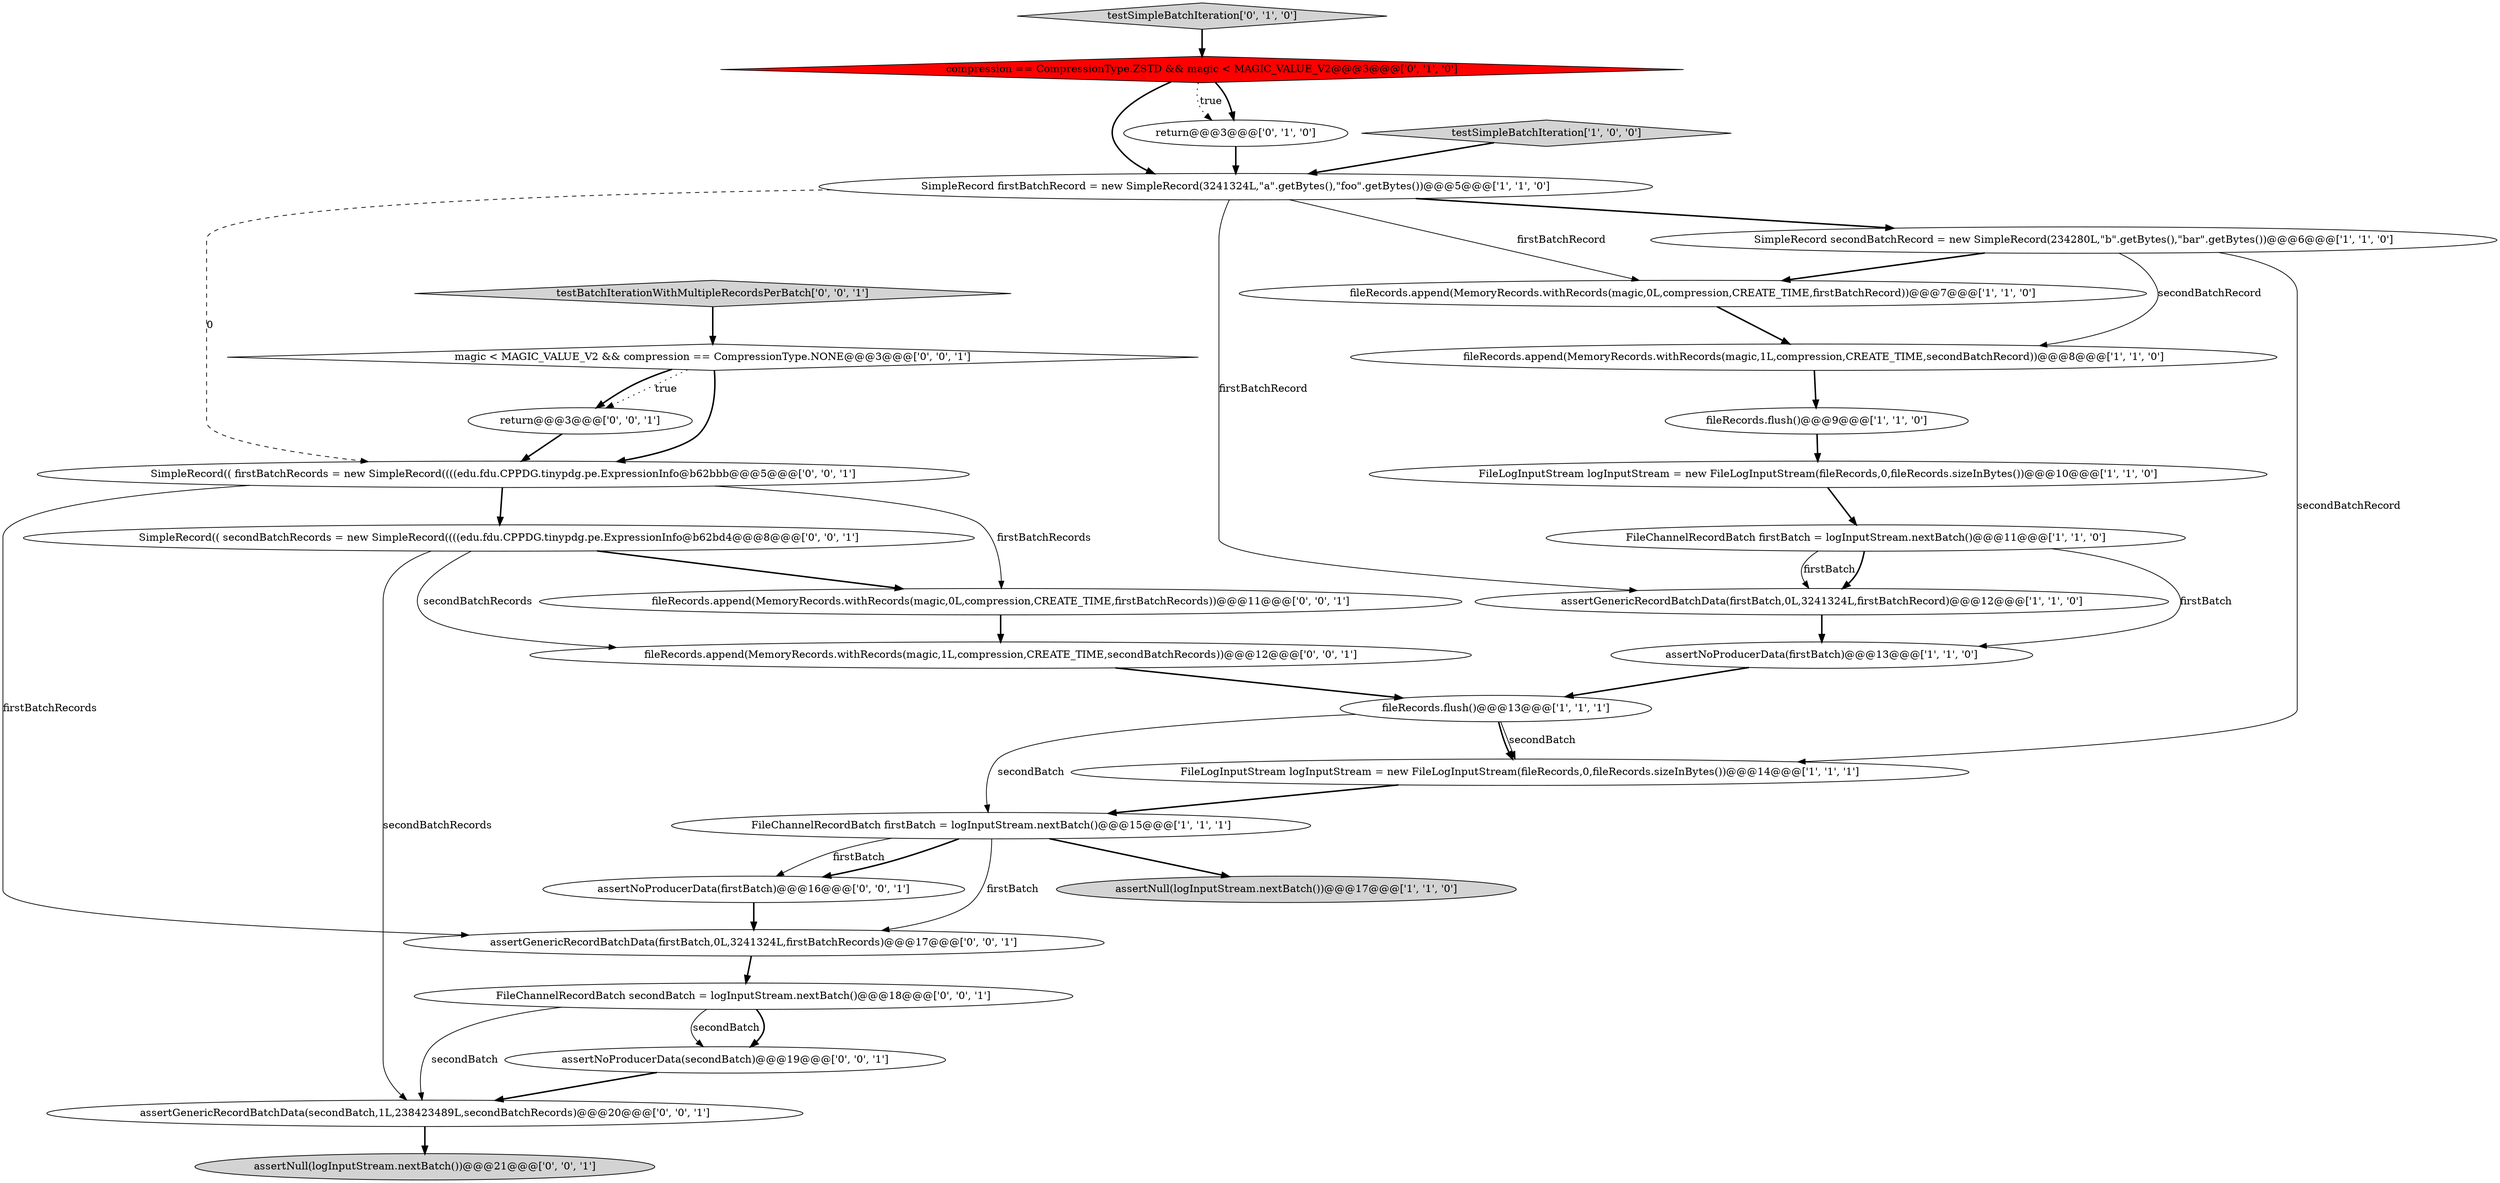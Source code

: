digraph {
9 [style = filled, label = "fileRecords.flush()@@@13@@@['1', '1', '1']", fillcolor = white, shape = ellipse image = "AAA0AAABBB1BBB"];
8 [style = filled, label = "fileRecords.append(MemoryRecords.withRecords(magic,0L,compression,CREATE_TIME,firstBatchRecord))@@@7@@@['1', '1', '0']", fillcolor = white, shape = ellipse image = "AAA0AAABBB1BBB"];
18 [style = filled, label = "assertNull(logInputStream.nextBatch())@@@21@@@['0', '0', '1']", fillcolor = lightgray, shape = ellipse image = "AAA0AAABBB3BBB"];
6 [style = filled, label = "assertNull(logInputStream.nextBatch())@@@17@@@['1', '1', '0']", fillcolor = lightgray, shape = ellipse image = "AAA0AAABBB1BBB"];
5 [style = filled, label = "assertNoProducerData(firstBatch)@@@13@@@['1', '1', '0']", fillcolor = white, shape = ellipse image = "AAA0AAABBB1BBB"];
16 [style = filled, label = "compression == CompressionType.ZSTD && magic < MAGIC_VALUE_V2@@@3@@@['0', '1', '0']", fillcolor = red, shape = diamond image = "AAA1AAABBB2BBB"];
4 [style = filled, label = "FileLogInputStream logInputStream = new FileLogInputStream(fileRecords,0,fileRecords.sizeInBytes())@@@14@@@['1', '1', '1']", fillcolor = white, shape = ellipse image = "AAA0AAABBB1BBB"];
27 [style = filled, label = "testBatchIterationWithMultipleRecordsPerBatch['0', '0', '1']", fillcolor = lightgray, shape = diamond image = "AAA0AAABBB3BBB"];
7 [style = filled, label = "assertGenericRecordBatchData(firstBatch,0L,3241324L,firstBatchRecord)@@@12@@@['1', '1', '0']", fillcolor = white, shape = ellipse image = "AAA0AAABBB1BBB"];
3 [style = filled, label = "FileChannelRecordBatch firstBatch = logInputStream.nextBatch()@@@15@@@['1', '1', '1']", fillcolor = white, shape = ellipse image = "AAA0AAABBB1BBB"];
29 [style = filled, label = "assertGenericRecordBatchData(firstBatch,0L,3241324L,firstBatchRecords)@@@17@@@['0', '0', '1']", fillcolor = white, shape = ellipse image = "AAA0AAABBB3BBB"];
0 [style = filled, label = "testSimpleBatchIteration['1', '0', '0']", fillcolor = lightgray, shape = diamond image = "AAA0AAABBB1BBB"];
11 [style = filled, label = "FileLogInputStream logInputStream = new FileLogInputStream(fileRecords,0,fileRecords.sizeInBytes())@@@10@@@['1', '1', '0']", fillcolor = white, shape = ellipse image = "AAA0AAABBB1BBB"];
13 [style = filled, label = "FileChannelRecordBatch firstBatch = logInputStream.nextBatch()@@@11@@@['1', '1', '0']", fillcolor = white, shape = ellipse image = "AAA0AAABBB1BBB"];
28 [style = filled, label = "return@@@3@@@['0', '0', '1']", fillcolor = white, shape = ellipse image = "AAA0AAABBB3BBB"];
2 [style = filled, label = "SimpleRecord secondBatchRecord = new SimpleRecord(234280L,\"b\".getBytes(),\"bar\".getBytes())@@@6@@@['1', '1', '0']", fillcolor = white, shape = ellipse image = "AAA0AAABBB1BBB"];
20 [style = filled, label = "FileChannelRecordBatch secondBatch = logInputStream.nextBatch()@@@18@@@['0', '0', '1']", fillcolor = white, shape = ellipse image = "AAA0AAABBB3BBB"];
17 [style = filled, label = "assertNoProducerData(secondBatch)@@@19@@@['0', '0', '1']", fillcolor = white, shape = ellipse image = "AAA0AAABBB3BBB"];
14 [style = filled, label = "testSimpleBatchIteration['0', '1', '0']", fillcolor = lightgray, shape = diamond image = "AAA0AAABBB2BBB"];
25 [style = filled, label = "SimpleRecord(( secondBatchRecords = new SimpleRecord((((edu.fdu.CPPDG.tinypdg.pe.ExpressionInfo@b62bd4@@@8@@@['0', '0', '1']", fillcolor = white, shape = ellipse image = "AAA0AAABBB3BBB"];
10 [style = filled, label = "SimpleRecord firstBatchRecord = new SimpleRecord(3241324L,\"a\".getBytes(),\"foo\".getBytes())@@@5@@@['1', '1', '0']", fillcolor = white, shape = ellipse image = "AAA0AAABBB1BBB"];
26 [style = filled, label = "fileRecords.append(MemoryRecords.withRecords(magic,1L,compression,CREATE_TIME,secondBatchRecords))@@@12@@@['0', '0', '1']", fillcolor = white, shape = ellipse image = "AAA0AAABBB3BBB"];
15 [style = filled, label = "return@@@3@@@['0', '1', '0']", fillcolor = white, shape = ellipse image = "AAA0AAABBB2BBB"];
22 [style = filled, label = "assertGenericRecordBatchData(secondBatch,1L,238423489L,secondBatchRecords)@@@20@@@['0', '0', '1']", fillcolor = white, shape = ellipse image = "AAA0AAABBB3BBB"];
21 [style = filled, label = "assertNoProducerData(firstBatch)@@@16@@@['0', '0', '1']", fillcolor = white, shape = ellipse image = "AAA0AAABBB3BBB"];
23 [style = filled, label = "fileRecords.append(MemoryRecords.withRecords(magic,0L,compression,CREATE_TIME,firstBatchRecords))@@@11@@@['0', '0', '1']", fillcolor = white, shape = ellipse image = "AAA0AAABBB3BBB"];
12 [style = filled, label = "fileRecords.flush()@@@9@@@['1', '1', '0']", fillcolor = white, shape = ellipse image = "AAA0AAABBB1BBB"];
19 [style = filled, label = "magic < MAGIC_VALUE_V2 && compression == CompressionType.NONE@@@3@@@['0', '0', '1']", fillcolor = white, shape = diamond image = "AAA0AAABBB3BBB"];
24 [style = filled, label = "SimpleRecord(( firstBatchRecords = new SimpleRecord((((edu.fdu.CPPDG.tinypdg.pe.ExpressionInfo@b62bbb@@@5@@@['0', '0', '1']", fillcolor = white, shape = ellipse image = "AAA0AAABBB3BBB"];
1 [style = filled, label = "fileRecords.append(MemoryRecords.withRecords(magic,1L,compression,CREATE_TIME,secondBatchRecord))@@@8@@@['1', '1', '0']", fillcolor = white, shape = ellipse image = "AAA0AAABBB1BBB"];
14->16 [style = bold, label=""];
16->15 [style = bold, label=""];
4->3 [style = bold, label=""];
15->10 [style = bold, label=""];
20->17 [style = bold, label=""];
3->29 [style = solid, label="firstBatch"];
10->7 [style = solid, label="firstBatchRecord"];
5->9 [style = bold, label=""];
13->7 [style = solid, label="firstBatch"];
16->10 [style = bold, label=""];
20->17 [style = solid, label="secondBatch"];
25->23 [style = bold, label=""];
9->4 [style = bold, label=""];
9->3 [style = solid, label="secondBatch"];
12->11 [style = bold, label=""];
23->26 [style = bold, label=""];
3->6 [style = bold, label=""];
26->9 [style = bold, label=""];
9->4 [style = solid, label="secondBatch"];
20->22 [style = solid, label="secondBatch"];
17->22 [style = bold, label=""];
3->21 [style = solid, label="firstBatch"];
19->24 [style = bold, label=""];
24->29 [style = solid, label="firstBatchRecords"];
10->8 [style = solid, label="firstBatchRecord"];
8->1 [style = bold, label=""];
24->23 [style = solid, label="firstBatchRecords"];
29->20 [style = bold, label=""];
19->28 [style = dotted, label="true"];
7->5 [style = bold, label=""];
0->10 [style = bold, label=""];
22->18 [style = bold, label=""];
21->29 [style = bold, label=""];
2->4 [style = solid, label="secondBatchRecord"];
25->26 [style = solid, label="secondBatchRecords"];
13->7 [style = bold, label=""];
24->25 [style = bold, label=""];
11->13 [style = bold, label=""];
1->12 [style = bold, label=""];
28->24 [style = bold, label=""];
3->21 [style = bold, label=""];
10->2 [style = bold, label=""];
25->22 [style = solid, label="secondBatchRecords"];
27->19 [style = bold, label=""];
19->28 [style = bold, label=""];
13->5 [style = solid, label="firstBatch"];
2->1 [style = solid, label="secondBatchRecord"];
10->24 [style = dashed, label="0"];
2->8 [style = bold, label=""];
16->15 [style = dotted, label="true"];
}
